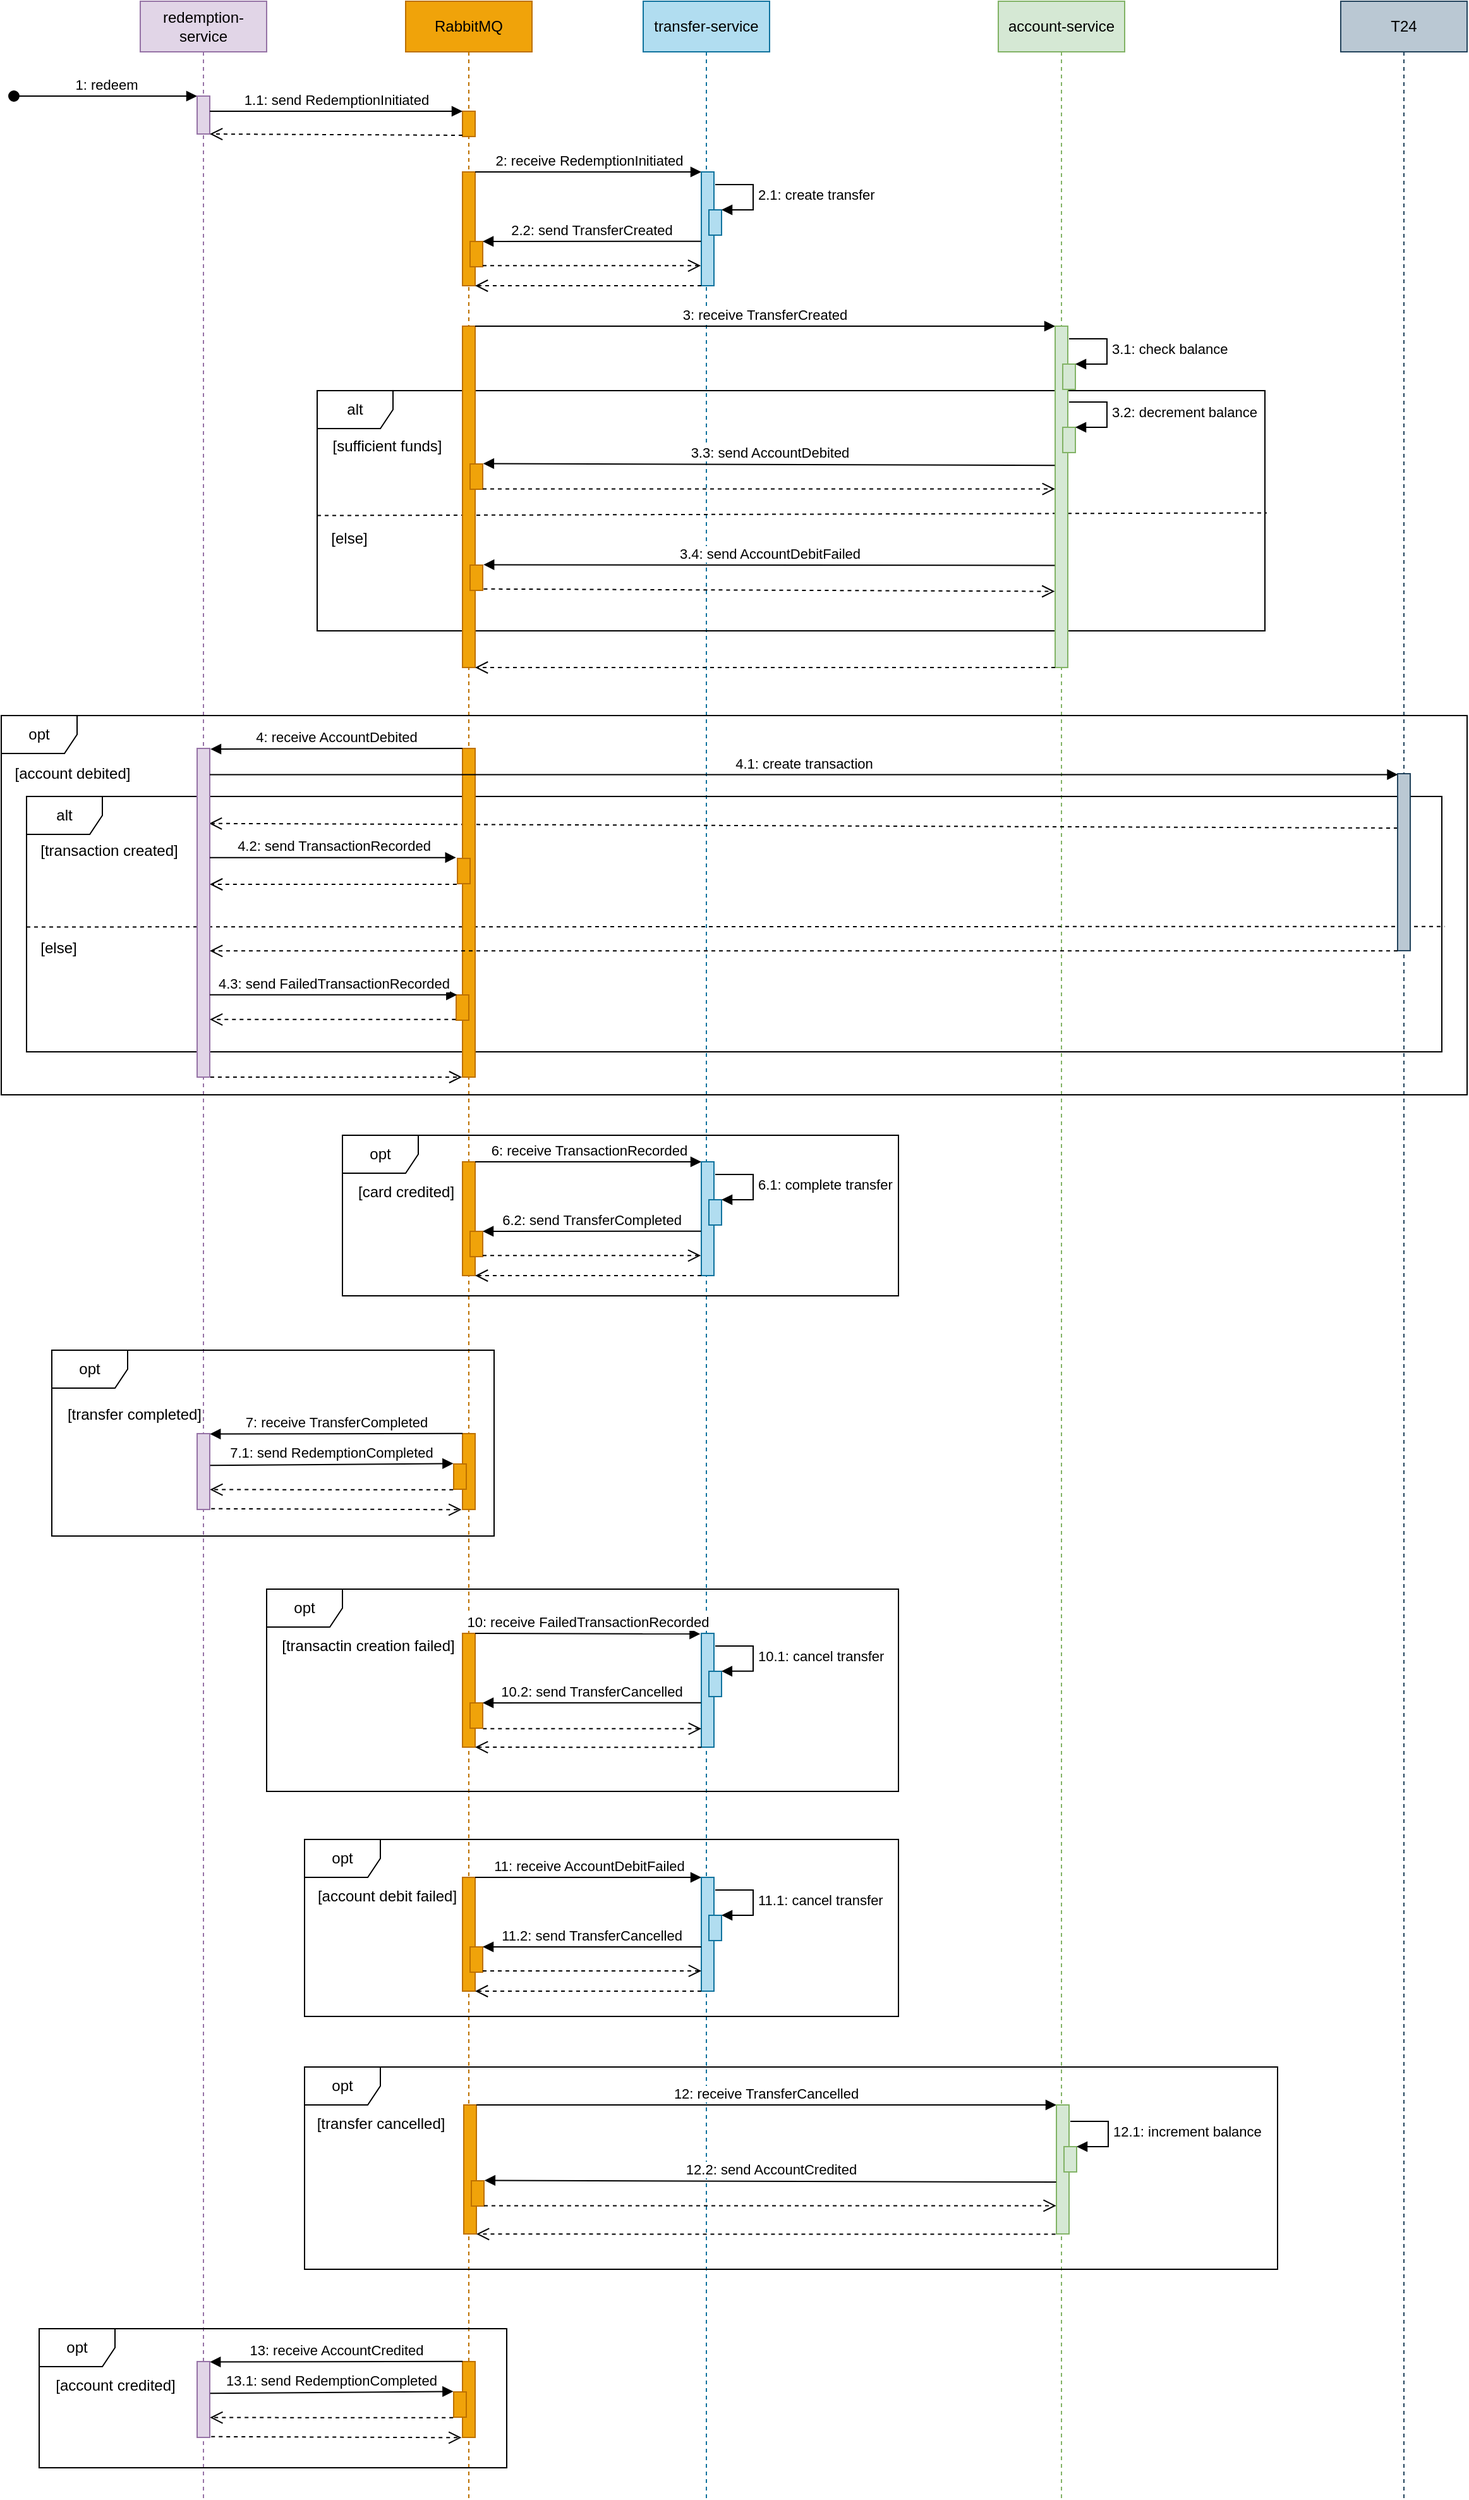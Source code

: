 <mxfile version="22.1.0" type="github">
  <diagram id="sL5Tc55srkH9KubWSJzO" name="Page-1">
    <mxGraphModel dx="1834" dy="1190" grid="1" gridSize="10" guides="1" tooltips="1" connect="1" arrows="1" fold="1" page="0" pageScale="1" pageWidth="850" pageHeight="1100" background="none" math="0" shadow="0">
      <root>
        <mxCell id="0" />
        <mxCell id="1" parent="0" />
        <mxCell id="DqaYeUk1Fyd7Ufu1RzYX-1" value="redemption-service" style="shape=umlLifeline;perimeter=lifelinePerimeter;whiteSpace=wrap;html=1;container=1;dropTarget=0;collapsible=0;recursiveResize=0;outlineConnect=0;portConstraint=eastwest;newEdgeStyle={&quot;curved&quot;:0,&quot;rounded&quot;:0};fillColor=#e1d5e7;strokeColor=#9673a6;" parent="1" vertex="1">
          <mxGeometry x="-10" y="-255" width="100" height="1975" as="geometry" />
        </mxCell>
        <mxCell id="DqaYeUk1Fyd7Ufu1RzYX-5" value="RabbitMQ" style="shape=umlLifeline;perimeter=lifelinePerimeter;whiteSpace=wrap;html=1;container=0;dropTarget=0;collapsible=0;recursiveResize=0;outlineConnect=0;portConstraint=eastwest;newEdgeStyle={&quot;curved&quot;:0,&quot;rounded&quot;:0};fillColor=#f0a30a;strokeColor=#BD7000;fontColor=#000000;" parent="1" vertex="1">
          <mxGeometry x="200" y="-255" width="100" height="1975" as="geometry" />
        </mxCell>
        <mxCell id="DqaYeUk1Fyd7Ufu1RzYX-11" value="account-service" style="shape=umlLifeline;perimeter=lifelinePerimeter;whiteSpace=wrap;html=1;container=1;dropTarget=0;collapsible=0;recursiveResize=0;outlineConnect=0;portConstraint=eastwest;newEdgeStyle={&quot;curved&quot;:0,&quot;rounded&quot;:0};fillColor=#d5e8d4;strokeColor=#82b366;" parent="1" vertex="1">
          <mxGeometry x="669" y="-255" width="100" height="1975" as="geometry" />
        </mxCell>
        <mxCell id="cOzLhtD-aJ4Guky27_UA-69" value="T24" style="shape=umlLifeline;perimeter=lifelinePerimeter;whiteSpace=wrap;html=1;container=1;dropTarget=0;collapsible=0;recursiveResize=0;outlineConnect=0;portConstraint=eastwest;newEdgeStyle={&quot;curved&quot;:0,&quot;rounded&quot;:0};fillColor=#bac8d3;strokeColor=#23445d;" parent="1" vertex="1">
          <mxGeometry x="940" y="-255" width="100" height="1975" as="geometry" />
        </mxCell>
        <mxCell id="cOzLhtD-aJ4Guky27_UA-6" value="transfer-service" style="shape=umlLifeline;perimeter=lifelinePerimeter;whiteSpace=wrap;html=1;container=1;dropTarget=0;collapsible=0;recursiveResize=0;outlineConnect=0;portConstraint=eastwest;newEdgeStyle={&quot;curved&quot;:0,&quot;rounded&quot;:0};fillColor=#b1ddf0;strokeColor=#10739e;" parent="1" vertex="1">
          <mxGeometry x="388" y="-255" width="100" height="1975" as="geometry" />
        </mxCell>
        <mxCell id="V1dpAdhTbEsZ1fcURhdF-4" value="" style="group" parent="1" vertex="1" connectable="0">
          <mxGeometry x="150" y="642" width="440" height="127" as="geometry" />
        </mxCell>
        <mxCell id="0UwZ2OLHna-2qC7f4V6y-97" value="opt" style="shape=umlFrame;whiteSpace=wrap;html=1;pointerEvents=0;container=0;" parent="V1dpAdhTbEsZ1fcURhdF-4" vertex="1">
          <mxGeometry width="440" height="127" as="geometry" />
        </mxCell>
        <mxCell id="0UwZ2OLHna-2qC7f4V6y-99" value="[card credited]" style="text;html=1;align=center;verticalAlign=middle;resizable=0;points=[];autosize=1;strokeColor=none;fillColor=none;container=0;" parent="V1dpAdhTbEsZ1fcURhdF-4" vertex="1">
          <mxGeometry y="30" width="100" height="30" as="geometry" />
        </mxCell>
        <mxCell id="0UwZ2OLHna-2qC7f4V6y-48" value="" style="html=1;points=[];perimeter=orthogonalPerimeter;fillColor=#f0a30a;fontColor=#000000;strokeColor=#BD7000;container=0;" parent="V1dpAdhTbEsZ1fcURhdF-4" vertex="1">
          <mxGeometry x="95" y="21" width="10" height="90" as="geometry" />
        </mxCell>
        <mxCell id="0UwZ2OLHna-2qC7f4V6y-49" value="6: receive TransactionRecorded" style="html=1;verticalAlign=bottom;endArrow=block;rounded=0;" parent="V1dpAdhTbEsZ1fcURhdF-4" target="0UwZ2OLHna-2qC7f4V6y-50" edge="1">
          <mxGeometry width="80" relative="1" as="geometry">
            <mxPoint x="105" y="21" as="sourcePoint" />
            <mxPoint x="260" y="21" as="targetPoint" />
          </mxGeometry>
        </mxCell>
        <mxCell id="0UwZ2OLHna-2qC7f4V6y-50" value="" style="html=1;points=[];perimeter=orthogonalPerimeter;fillColor=#b1ddf0;strokeColor=#10739e;container=0;" parent="V1dpAdhTbEsZ1fcURhdF-4" vertex="1">
          <mxGeometry x="284" y="21" width="10" height="90" as="geometry" />
        </mxCell>
        <mxCell id="0UwZ2OLHna-2qC7f4V6y-51" value="" style="html=1;verticalAlign=bottom;endArrow=open;dashed=1;endSize=8;rounded=0;" parent="V1dpAdhTbEsZ1fcURhdF-4" edge="1">
          <mxGeometry relative="1" as="geometry">
            <mxPoint x="105" y="111" as="targetPoint" />
            <mxPoint x="284" y="111" as="sourcePoint" />
          </mxGeometry>
        </mxCell>
        <mxCell id="0UwZ2OLHna-2qC7f4V6y-53" value="" style="html=1;points=[];perimeter=orthogonalPerimeter;fillColor=#b1ddf0;strokeColor=#10739e;container=0;" parent="V1dpAdhTbEsZ1fcURhdF-4" vertex="1">
          <mxGeometry x="290" y="51" width="10" height="20" as="geometry" />
        </mxCell>
        <mxCell id="0UwZ2OLHna-2qC7f4V6y-54" value="6.1: complete transfer" style="edgeStyle=orthogonalEdgeStyle;html=1;align=left;spacingLeft=2;endArrow=block;rounded=0;entryX=1;entryY=0;" parent="V1dpAdhTbEsZ1fcURhdF-4" target="0UwZ2OLHna-2qC7f4V6y-53" edge="1">
          <mxGeometry relative="1" as="geometry">
            <mxPoint x="295" y="31" as="sourcePoint" />
            <Array as="points">
              <mxPoint x="325" y="31" />
            </Array>
          </mxGeometry>
        </mxCell>
        <mxCell id="0UwZ2OLHna-2qC7f4V6y-56" value="" style="html=1;points=[];perimeter=orthogonalPerimeter;fillColor=#f0a30a;fontColor=#000000;strokeColor=#BD7000;container=0;" parent="V1dpAdhTbEsZ1fcURhdF-4" vertex="1">
          <mxGeometry x="101" y="76" width="10" height="20" as="geometry" />
        </mxCell>
        <mxCell id="0UwZ2OLHna-2qC7f4V6y-57" value="6.2: send TransferCompleted" style="html=1;verticalAlign=bottom;endArrow=block;rounded=0;exitX=-0.03;exitY=0.61;exitDx=0;exitDy=0;exitPerimeter=0;" parent="V1dpAdhTbEsZ1fcURhdF-4" source="0UwZ2OLHna-2qC7f4V6y-50" target="0UwZ2OLHna-2qC7f4V6y-56" edge="1">
          <mxGeometry relative="1" as="geometry">
            <mxPoint x="134" y="56" as="targetPoint" />
            <mxPoint x="274" y="21" as="sourcePoint" />
          </mxGeometry>
        </mxCell>
        <mxCell id="0UwZ2OLHna-2qC7f4V6y-58" value="" style="html=1;verticalAlign=bottom;endArrow=open;dashed=1;endSize=8;rounded=0;entryX=-0.042;entryY=0.824;entryDx=0;entryDy=0;entryPerimeter=0;" parent="V1dpAdhTbEsZ1fcURhdF-4" source="0UwZ2OLHna-2qC7f4V6y-56" target="0UwZ2OLHna-2qC7f4V6y-50" edge="1">
          <mxGeometry relative="1" as="geometry">
            <mxPoint x="144" y="75" as="sourcePoint" />
            <mxPoint x="274" y="40" as="targetPoint" />
          </mxGeometry>
        </mxCell>
        <mxCell id="V1dpAdhTbEsZ1fcURhdF-7" value="" style="group" parent="1" vertex="1" connectable="0">
          <mxGeometry x="-80" y="812" width="350" height="147" as="geometry" />
        </mxCell>
        <mxCell id="0UwZ2OLHna-2qC7f4V6y-83" value="" style="html=1;points=[];perimeter=orthogonalPerimeter;fillColor=#e1d5e7;strokeColor=#9673a6;container=0;" parent="V1dpAdhTbEsZ1fcURhdF-7" vertex="1">
          <mxGeometry x="115" y="66" width="10" height="60" as="geometry" />
        </mxCell>
        <mxCell id="0UwZ2OLHna-2qC7f4V6y-84" value="" style="html=1;points=[];perimeter=orthogonalPerimeter;fillColor=#f0a30a;fontColor=#000000;strokeColor=#BD7000;container=0;" parent="V1dpAdhTbEsZ1fcURhdF-7" vertex="1">
          <mxGeometry x="325" y="66" width="10" height="60" as="geometry" />
        </mxCell>
        <mxCell id="0UwZ2OLHna-2qC7f4V6y-85" value="7: receive TransferCompleted" style="html=1;verticalAlign=bottom;endArrow=block;rounded=0;exitX=0.011;exitY=-0.003;exitDx=0;exitDy=0;exitPerimeter=0;entryX=1.008;entryY=0.005;entryDx=0;entryDy=0;entryPerimeter=0;" parent="V1dpAdhTbEsZ1fcURhdF-7" source="0UwZ2OLHna-2qC7f4V6y-84" target="0UwZ2OLHna-2qC7f4V6y-83" edge="1">
          <mxGeometry relative="1" as="geometry">
            <mxPoint x="130" y="66" as="targetPoint" />
            <mxPoint x="321" y="66" as="sourcePoint" />
          </mxGeometry>
        </mxCell>
        <mxCell id="0UwZ2OLHna-2qC7f4V6y-86" value="" style="html=1;verticalAlign=bottom;endArrow=open;dashed=1;endSize=8;curved=0;rounded=0;exitX=1.111;exitY=0.99;exitDx=0;exitDy=0;exitPerimeter=0;entryX=-0.08;entryY=1.003;entryDx=0;entryDy=0;entryPerimeter=0;" parent="V1dpAdhTbEsZ1fcURhdF-7" source="0UwZ2OLHna-2qC7f4V6y-83" target="0UwZ2OLHna-2qC7f4V6y-84" edge="1">
          <mxGeometry relative="1" as="geometry">
            <mxPoint x="250" y="166" as="sourcePoint" />
            <mxPoint x="330" y="166" as="targetPoint" />
          </mxGeometry>
        </mxCell>
        <mxCell id="0UwZ2OLHna-2qC7f4V6y-88" value="" style="html=1;points=[[0,0,0,0,5],[0,1,0,0,-5],[1,0,0,0,5],[1,1,0,0,-5]];perimeter=orthogonalPerimeter;outlineConnect=0;targetShapes=umlLifeline;portConstraint=eastwest;newEdgeStyle={&quot;curved&quot;:0,&quot;rounded&quot;:0};fillColor=#f0a30a;fontColor=#000000;strokeColor=#BD7000;container=0;" parent="V1dpAdhTbEsZ1fcURhdF-7" vertex="1">
          <mxGeometry x="318" y="90" width="10" height="20" as="geometry" />
        </mxCell>
        <mxCell id="0UwZ2OLHna-2qC7f4V6y-89" value="7.1: send RedemptionCompleted" style="html=1;verticalAlign=bottom;endArrow=block;curved=0;rounded=0;exitX=1.032;exitY=0.419;exitDx=0;exitDy=0;exitPerimeter=0;entryX=-0.031;entryY=-0.017;entryDx=0;entryDy=0;entryPerimeter=0;" parent="V1dpAdhTbEsZ1fcURhdF-7" source="0UwZ2OLHna-2qC7f4V6y-83" target="0UwZ2OLHna-2qC7f4V6y-88" edge="1">
          <mxGeometry relative="1" as="geometry">
            <mxPoint x="128.41" y="90.88" as="sourcePoint" />
            <mxPoint x="307" y="96" as="targetPoint" />
          </mxGeometry>
        </mxCell>
        <mxCell id="0UwZ2OLHna-2qC7f4V6y-90" value="" style="html=1;verticalAlign=bottom;endArrow=open;dashed=1;endSize=8;curved=0;rounded=0;entryX=1.014;entryY=0.738;entryDx=0;entryDy=0;entryPerimeter=0;exitX=-0.04;exitY=1.02;exitDx=0;exitDy=0;exitPerimeter=0;" parent="V1dpAdhTbEsZ1fcURhdF-7" source="0UwZ2OLHna-2qC7f4V6y-88" target="0UwZ2OLHna-2qC7f4V6y-83" edge="1">
          <mxGeometry relative="1" as="geometry">
            <mxPoint x="128.71" y="110.22" as="targetPoint" />
            <mxPoint x="307" y="106" as="sourcePoint" />
          </mxGeometry>
        </mxCell>
        <mxCell id="V1dpAdhTbEsZ1fcURhdF-5" value="opt" style="shape=umlFrame;whiteSpace=wrap;html=1;pointerEvents=0;" parent="V1dpAdhTbEsZ1fcURhdF-7" vertex="1">
          <mxGeometry width="350" height="147" as="geometry" />
        </mxCell>
        <mxCell id="V1dpAdhTbEsZ1fcURhdF-6" value="[transfer completed]" style="text;html=1;align=center;verticalAlign=middle;resizable=0;points=[];autosize=1;strokeColor=none;fillColor=none;" parent="V1dpAdhTbEsZ1fcURhdF-7" vertex="1">
          <mxGeometry y="36" width="130" height="30" as="geometry" />
        </mxCell>
        <mxCell id="V1dpAdhTbEsZ1fcURhdF-15" value="" style="group" parent="1" vertex="1" connectable="0">
          <mxGeometry x="90" y="1001" width="500" height="160" as="geometry" />
        </mxCell>
        <mxCell id="V1dpAdhTbEsZ1fcURhdF-13" value="opt" style="shape=umlFrame;whiteSpace=wrap;html=1;pointerEvents=0;" parent="V1dpAdhTbEsZ1fcURhdF-15" vertex="1">
          <mxGeometry width="500" height="160" as="geometry" />
        </mxCell>
        <mxCell id="V1dpAdhTbEsZ1fcURhdF-14" value="[transactin creation failed]" style="text;html=1;align=center;verticalAlign=middle;resizable=0;points=[];autosize=1;strokeColor=none;fillColor=none;" parent="V1dpAdhTbEsZ1fcURhdF-15" vertex="1">
          <mxGeometry y="30" width="160" height="30" as="geometry" />
        </mxCell>
        <mxCell id="0UwZ2OLHna-2qC7f4V6y-213" value="" style="group" parent="V1dpAdhTbEsZ1fcURhdF-15" vertex="1" connectable="0">
          <mxGeometry x="155" y="35" width="230" height="90" as="geometry" />
        </mxCell>
        <mxCell id="0UwZ2OLHna-2qC7f4V6y-214" value="" style="html=1;points=[];perimeter=orthogonalPerimeter;fillColor=#b1ddf0;strokeColor=#10739e;container=0;" parent="0UwZ2OLHna-2qC7f4V6y-213" vertex="1">
          <mxGeometry x="189" width="10" height="90" as="geometry" />
        </mxCell>
        <mxCell id="0UwZ2OLHna-2qC7f4V6y-215" value="" style="html=1;points=[];perimeter=orthogonalPerimeter;fillColor=#b1ddf0;strokeColor=#10739e;container=0;" parent="0UwZ2OLHna-2qC7f4V6y-213" vertex="1">
          <mxGeometry x="195" y="30" width="10" height="20" as="geometry" />
        </mxCell>
        <mxCell id="0UwZ2OLHna-2qC7f4V6y-216" value="" style="html=1;verticalAlign=bottom;endArrow=open;dashed=1;endSize=8;rounded=0;exitX=1.016;exitY=1.021;exitDx=0;exitDy=0;exitPerimeter=0;" parent="0UwZ2OLHna-2qC7f4V6y-213" source="0UwZ2OLHna-2qC7f4V6y-221" target="0UwZ2OLHna-2qC7f4V6y-214" edge="1">
          <mxGeometry relative="1" as="geometry">
            <mxPoint x="49" y="54" as="sourcePoint" />
            <mxPoint x="188.58" y="74.16" as="targetPoint" />
          </mxGeometry>
        </mxCell>
        <mxCell id="0UwZ2OLHna-2qC7f4V6y-217" value="" style="html=1;points=[];perimeter=orthogonalPerimeter;fillColor=#f0a30a;fontColor=#000000;strokeColor=#BD7000;container=0;" parent="0UwZ2OLHna-2qC7f4V6y-213" vertex="1">
          <mxGeometry width="10" height="90" as="geometry" />
        </mxCell>
        <mxCell id="0UwZ2OLHna-2qC7f4V6y-218" value="10: receive FailedTransactionRecorded" style="html=1;verticalAlign=bottom;endArrow=block;rounded=0;entryX=-0.08;entryY=0.005;entryDx=0;entryDy=0;entryPerimeter=0;" parent="0UwZ2OLHna-2qC7f4V6y-213" target="0UwZ2OLHna-2qC7f4V6y-214" edge="1">
          <mxGeometry width="80" relative="1" as="geometry">
            <mxPoint x="10" as="sourcePoint" />
            <mxPoint x="189" as="targetPoint" />
          </mxGeometry>
        </mxCell>
        <mxCell id="0UwZ2OLHna-2qC7f4V6y-219" value="" style="html=1;verticalAlign=bottom;endArrow=open;dashed=1;endSize=8;rounded=0;exitX=0.012;exitY=1.002;exitDx=0;exitDy=0;exitPerimeter=0;" parent="0UwZ2OLHna-2qC7f4V6y-213" source="0UwZ2OLHna-2qC7f4V6y-214" edge="1">
          <mxGeometry relative="1" as="geometry">
            <mxPoint x="10" y="90" as="targetPoint" />
            <mxPoint x="189" y="90" as="sourcePoint" />
          </mxGeometry>
        </mxCell>
        <mxCell id="0UwZ2OLHna-2qC7f4V6y-220" value="10.1: cancel transfer" style="edgeStyle=orthogonalEdgeStyle;html=1;align=left;spacingLeft=2;endArrow=block;rounded=0;entryX=0.99;entryY=-0.005;entryDx=0;entryDy=0;entryPerimeter=0;" parent="0UwZ2OLHna-2qC7f4V6y-213" target="0UwZ2OLHna-2qC7f4V6y-215" edge="1">
          <mxGeometry relative="1" as="geometry">
            <mxPoint x="200" y="10" as="sourcePoint" />
            <Array as="points">
              <mxPoint x="230" y="10" />
              <mxPoint x="230" y="30" />
            </Array>
            <mxPoint x="205" y="30" as="targetPoint" />
          </mxGeometry>
        </mxCell>
        <mxCell id="0UwZ2OLHna-2qC7f4V6y-221" value="" style="html=1;points=[];perimeter=orthogonalPerimeter;fillColor=#f0a30a;fontColor=#000000;strokeColor=#BD7000;container=0;" parent="0UwZ2OLHna-2qC7f4V6y-213" vertex="1">
          <mxGeometry x="6" y="55" width="10" height="20" as="geometry" />
        </mxCell>
        <mxCell id="0UwZ2OLHna-2qC7f4V6y-222" value="10.2: send TransferCancelled" style="html=1;verticalAlign=bottom;endArrow=block;rounded=0;exitX=-0.03;exitY=0.61;exitDx=0;exitDy=0;exitPerimeter=0;" parent="0UwZ2OLHna-2qC7f4V6y-213" target="0UwZ2OLHna-2qC7f4V6y-221" edge="1">
          <mxGeometry relative="1" as="geometry">
            <mxPoint x="39" y="35" as="targetPoint" />
            <mxPoint x="188.7" y="54.9" as="sourcePoint" />
          </mxGeometry>
        </mxCell>
        <mxCell id="V1dpAdhTbEsZ1fcURhdF-22" value="" style="group" parent="1" vertex="1" connectable="0">
          <mxGeometry x="-110" y="-180" width="365" height="32" as="geometry" />
        </mxCell>
        <mxCell id="DqaYeUk1Fyd7Ufu1RzYX-4" value="1: redeem" style="html=1;verticalAlign=bottom;startArrow=oval;startFill=1;endArrow=block;startSize=8;rounded=0;" parent="V1dpAdhTbEsZ1fcURhdF-22" target="DqaYeUk1Fyd7Ufu1RzYX-10" edge="1">
          <mxGeometry width="60" relative="1" as="geometry">
            <mxPoint as="sourcePoint" />
            <mxPoint x="140" y="300" as="targetPoint" />
          </mxGeometry>
        </mxCell>
        <mxCell id="DqaYeUk1Fyd7Ufu1RzYX-10" value="" style="html=1;points=[];perimeter=orthogonalPerimeter;fillColor=#e1d5e7;strokeColor=#9673a6;container=0;" parent="V1dpAdhTbEsZ1fcURhdF-22" vertex="1">
          <mxGeometry x="145" width="10" height="30" as="geometry" />
        </mxCell>
        <mxCell id="DqaYeUk1Fyd7Ufu1RzYX-7" value="" style="html=1;points=[];perimeter=orthogonalPerimeter;fillColor=#f0a30a;fontColor=#000000;strokeColor=#BD7000;container=0;" parent="V1dpAdhTbEsZ1fcURhdF-22" vertex="1">
          <mxGeometry x="355" y="12" width="10" height="20" as="geometry" />
        </mxCell>
        <mxCell id="DqaYeUk1Fyd7Ufu1RzYX-8" value="1.1: send RedemptionInitiated" style="html=1;verticalAlign=bottom;endArrow=block;entryX=0;entryY=0;rounded=0;" parent="V1dpAdhTbEsZ1fcURhdF-22" source="DqaYeUk1Fyd7Ufu1RzYX-10" target="DqaYeUk1Fyd7Ufu1RzYX-7" edge="1">
          <mxGeometry relative="1" as="geometry">
            <mxPoint x="50" y="-100" as="sourcePoint" />
          </mxGeometry>
        </mxCell>
        <mxCell id="DqaYeUk1Fyd7Ufu1RzYX-9" value="" style="html=1;verticalAlign=bottom;endArrow=open;dashed=1;endSize=8;exitX=0;exitY=0.95;rounded=0;" parent="V1dpAdhTbEsZ1fcURhdF-22" source="DqaYeUk1Fyd7Ufu1RzYX-7" target="DqaYeUk1Fyd7Ufu1RzYX-10" edge="1">
          <mxGeometry relative="1" as="geometry">
            <mxPoint x="50" y="-80" as="targetPoint" />
          </mxGeometry>
        </mxCell>
        <mxCell id="V1dpAdhTbEsZ1fcURhdF-23" value="" style="group" parent="1" vertex="1" connectable="0">
          <mxGeometry x="245" y="-120" width="230" height="90" as="geometry" />
        </mxCell>
        <mxCell id="cOzLhtD-aJ4Guky27_UA-27" value="" style="html=1;points=[];perimeter=orthogonalPerimeter;fillColor=#f0a30a;fontColor=#000000;strokeColor=#BD7000;container=0;" parent="V1dpAdhTbEsZ1fcURhdF-23" vertex="1">
          <mxGeometry width="10" height="90" as="geometry" />
        </mxCell>
        <mxCell id="cOzLhtD-aJ4Guky27_UA-28" value="2: receive RedemptionInitiated" style="html=1;verticalAlign=bottom;endArrow=block;rounded=0;" parent="V1dpAdhTbEsZ1fcURhdF-23" target="cOzLhtD-aJ4Guky27_UA-29" edge="1">
          <mxGeometry width="80" relative="1" as="geometry">
            <mxPoint x="10" as="sourcePoint" />
            <mxPoint x="165" as="targetPoint" />
          </mxGeometry>
        </mxCell>
        <mxCell id="cOzLhtD-aJ4Guky27_UA-29" value="" style="html=1;points=[];perimeter=orthogonalPerimeter;fillColor=#b1ddf0;strokeColor=#10739e;container=0;" parent="V1dpAdhTbEsZ1fcURhdF-23" vertex="1">
          <mxGeometry x="189" width="10" height="90" as="geometry" />
        </mxCell>
        <mxCell id="cOzLhtD-aJ4Guky27_UA-40" value="" style="html=1;verticalAlign=bottom;endArrow=open;dashed=1;endSize=8;rounded=0;" parent="V1dpAdhTbEsZ1fcURhdF-23" edge="1">
          <mxGeometry relative="1" as="geometry">
            <mxPoint x="10" y="90" as="targetPoint" />
            <mxPoint x="189" y="90" as="sourcePoint" />
          </mxGeometry>
        </mxCell>
        <mxCell id="cOzLhtD-aJ4Guky27_UA-31" value="" style="html=1;points=[];perimeter=orthogonalPerimeter;fillColor=#b1ddf0;strokeColor=#10739e;container=0;" parent="V1dpAdhTbEsZ1fcURhdF-23" vertex="1">
          <mxGeometry x="195" y="30" width="10" height="20" as="geometry" />
        </mxCell>
        <mxCell id="cOzLhtD-aJ4Guky27_UA-32" value="2.1: create transfer" style="edgeStyle=orthogonalEdgeStyle;html=1;align=left;spacingLeft=2;endArrow=block;rounded=0;entryX=1;entryY=0;" parent="V1dpAdhTbEsZ1fcURhdF-23" target="cOzLhtD-aJ4Guky27_UA-31" edge="1">
          <mxGeometry relative="1" as="geometry">
            <mxPoint x="200" y="10" as="sourcePoint" />
            <Array as="points">
              <mxPoint x="230" y="10" />
            </Array>
          </mxGeometry>
        </mxCell>
        <mxCell id="cOzLhtD-aJ4Guky27_UA-39" value="" style="html=1;points=[];perimeter=orthogonalPerimeter;fillColor=#f0a30a;fontColor=#000000;strokeColor=#BD7000;container=0;" parent="V1dpAdhTbEsZ1fcURhdF-23" vertex="1">
          <mxGeometry x="6" y="55" width="10" height="20" as="geometry" />
        </mxCell>
        <mxCell id="cOzLhtD-aJ4Guky27_UA-37" value="2.2: send TransferCreated" style="html=1;verticalAlign=bottom;endArrow=block;rounded=0;exitX=-0.03;exitY=0.61;exitDx=0;exitDy=0;exitPerimeter=0;" parent="V1dpAdhTbEsZ1fcURhdF-23" source="cOzLhtD-aJ4Guky27_UA-29" target="cOzLhtD-aJ4Guky27_UA-39" edge="1">
          <mxGeometry relative="1" as="geometry">
            <mxPoint x="39" y="35" as="targetPoint" />
            <mxPoint x="179" as="sourcePoint" />
          </mxGeometry>
        </mxCell>
        <mxCell id="cOzLhtD-aJ4Guky27_UA-38" value="" style="html=1;verticalAlign=bottom;endArrow=open;dashed=1;endSize=8;rounded=0;entryX=-0.042;entryY=0.824;entryDx=0;entryDy=0;entryPerimeter=0;" parent="V1dpAdhTbEsZ1fcURhdF-23" source="cOzLhtD-aJ4Guky27_UA-39" target="cOzLhtD-aJ4Guky27_UA-29" edge="1">
          <mxGeometry relative="1" as="geometry">
            <mxPoint x="49" y="54" as="sourcePoint" />
            <mxPoint x="179" y="19" as="targetPoint" />
          </mxGeometry>
        </mxCell>
        <mxCell id="V1dpAdhTbEsZ1fcURhdF-26" value="" style="group" parent="1" vertex="1" connectable="0">
          <mxGeometry x="130" y="2" width="750" height="270" as="geometry" />
        </mxCell>
        <mxCell id="cOzLhtD-aJ4Guky27_UA-3" value="" style="endArrow=none;dashed=1;html=1;rounded=0;exitX=0;exitY=0.52;exitDx=0;exitDy=0;exitPerimeter=0;entryX=1.002;entryY=0.509;entryDx=0;entryDy=0;entryPerimeter=0;" parent="V1dpAdhTbEsZ1fcURhdF-26" source="DqaYeUk1Fyd7Ufu1RzYX-36" target="DqaYeUk1Fyd7Ufu1RzYX-36" edge="1">
          <mxGeometry width="50" height="50" relative="1" as="geometry">
            <mxPoint x="-29" y="148" as="sourcePoint" />
            <mxPoint x="721.506" y="148" as="targetPoint" />
          </mxGeometry>
        </mxCell>
        <mxCell id="DqaYeUk1Fyd7Ufu1RzYX-36" value="alt" style="shape=umlFrame;whiteSpace=wrap;html=1;container=0;" parent="V1dpAdhTbEsZ1fcURhdF-26" vertex="1">
          <mxGeometry y="51" width="750" height="190" as="geometry" />
        </mxCell>
        <mxCell id="cOzLhtD-aJ4Guky27_UA-41" value="" style="html=1;points=[];perimeter=orthogonalPerimeter;fillColor=#f0a30a;strokeColor=#BD7000;fontColor=#000000;container=0;" parent="V1dpAdhTbEsZ1fcURhdF-26" vertex="1">
          <mxGeometry x="115" width="10" height="270" as="geometry" />
        </mxCell>
        <mxCell id="cOzLhtD-aJ4Guky27_UA-42" value="3: receive TransferCreated" style="html=1;verticalAlign=bottom;endArrow=block;rounded=0;" parent="V1dpAdhTbEsZ1fcURhdF-26" target="cOzLhtD-aJ4Guky27_UA-43" edge="1">
          <mxGeometry x="-0.002" width="80" relative="1" as="geometry">
            <mxPoint x="125" as="sourcePoint" />
            <mxPoint x="280" as="targetPoint" />
            <mxPoint as="offset" />
          </mxGeometry>
        </mxCell>
        <mxCell id="cOzLhtD-aJ4Guky27_UA-43" value="" style="html=1;points=[];perimeter=orthogonalPerimeter;fillColor=#d5e8d4;strokeColor=#82b366;container=0;" parent="V1dpAdhTbEsZ1fcURhdF-26" vertex="1">
          <mxGeometry x="584" width="10" height="270" as="geometry" />
        </mxCell>
        <mxCell id="cOzLhtD-aJ4Guky27_UA-50" value="" style="html=1;verticalAlign=bottom;endArrow=open;dashed=1;endSize=8;rounded=0;" parent="V1dpAdhTbEsZ1fcURhdF-26" edge="1">
          <mxGeometry relative="1" as="geometry">
            <mxPoint x="125" y="270" as="targetPoint" />
            <mxPoint x="584" y="270" as="sourcePoint" />
          </mxGeometry>
        </mxCell>
        <mxCell id="cOzLhtD-aJ4Guky27_UA-49" value="" style="html=1;points=[];perimeter=orthogonalPerimeter;fillColor=#f0a30a;fontColor=#000000;strokeColor=#BD7000;container=0;" parent="V1dpAdhTbEsZ1fcURhdF-26" vertex="1">
          <mxGeometry x="121" y="109" width="10" height="20" as="geometry" />
        </mxCell>
        <mxCell id="cOzLhtD-aJ4Guky27_UA-47" value="3.3: send AccountDebited" style="html=1;verticalAlign=bottom;endArrow=block;rounded=0;exitX=-0.027;exitY=0.408;exitDx=0;exitDy=0;entryX=1.042;entryY=-0.014;entryDx=0;entryDy=0;entryPerimeter=0;exitPerimeter=0;" parent="V1dpAdhTbEsZ1fcURhdF-26" source="cOzLhtD-aJ4Guky27_UA-43" target="cOzLhtD-aJ4Guky27_UA-49" edge="1">
          <mxGeometry relative="1" as="geometry">
            <mxPoint x="134" y="1" as="targetPoint" />
            <mxPoint x="574" y="1" as="sourcePoint" />
          </mxGeometry>
        </mxCell>
        <mxCell id="cOzLhtD-aJ4Guky27_UA-48" value="" style="html=1;verticalAlign=bottom;endArrow=open;dashed=1;endSize=8;rounded=0;entryX=-0.006;entryY=0.477;entryDx=0;entryDy=0;entryPerimeter=0;" parent="V1dpAdhTbEsZ1fcURhdF-26" source="cOzLhtD-aJ4Guky27_UA-49" target="cOzLhtD-aJ4Guky27_UA-43" edge="1">
          <mxGeometry relative="1" as="geometry">
            <mxPoint x="164" as="sourcePoint" />
            <mxPoint x="574" y="20" as="targetPoint" />
          </mxGeometry>
        </mxCell>
        <mxCell id="cOzLhtD-aJ4Guky27_UA-62" value="" style="html=1;points=[];perimeter=orthogonalPerimeter;fillColor=#f0a30a;fontColor=#000000;strokeColor=#BD7000;container=0;" parent="V1dpAdhTbEsZ1fcURhdF-26" vertex="1">
          <mxGeometry x="121" y="189" width="10" height="20" as="geometry" />
        </mxCell>
        <mxCell id="cOzLhtD-aJ4Guky27_UA-63" value="3.4: send AccountDebitFailed" style="html=1;verticalAlign=bottom;endArrow=block;rounded=0;exitX=-0.031;exitY=0.701;exitDx=0;exitDy=0;exitPerimeter=0;entryX=1.06;entryY=-0.016;entryDx=0;entryDy=0;entryPerimeter=0;" parent="V1dpAdhTbEsZ1fcURhdF-26" source="cOzLhtD-aJ4Guky27_UA-43" target="cOzLhtD-aJ4Guky27_UA-62" edge="1">
          <mxGeometry relative="1" as="geometry">
            <mxPoint x="385" y="289" as="targetPoint" />
            <mxPoint x="823.92" y="288.16" as="sourcePoint" />
          </mxGeometry>
        </mxCell>
        <mxCell id="cOzLhtD-aJ4Guky27_UA-64" value="" style="html=1;verticalAlign=bottom;endArrow=open;dashed=1;endSize=8;rounded=0;entryX=-0.031;entryY=0.777;entryDx=0;entryDy=0;entryPerimeter=0;exitX=1.072;exitY=0.944;exitDx=0;exitDy=0;exitPerimeter=0;" parent="V1dpAdhTbEsZ1fcURhdF-26" source="cOzLhtD-aJ4Guky27_UA-62" target="cOzLhtD-aJ4Guky27_UA-43" edge="1">
          <mxGeometry relative="1" as="geometry">
            <mxPoint x="380" y="308.17" as="sourcePoint" />
            <mxPoint x="823.76" y="308.46" as="targetPoint" />
          </mxGeometry>
        </mxCell>
        <mxCell id="cOzLhtD-aJ4Guky27_UA-51" value="" style="html=1;points=[];perimeter=orthogonalPerimeter;fillColor=#d5e8d4;gradientColor=none;strokeColor=#82b366;container=0;" parent="V1dpAdhTbEsZ1fcURhdF-26" vertex="1">
          <mxGeometry x="590" y="80" width="10" height="20" as="geometry" />
        </mxCell>
        <mxCell id="cOzLhtD-aJ4Guky27_UA-52" value="3.2: decrement balance" style="edgeStyle=orthogonalEdgeStyle;html=1;align=left;spacingLeft=2;endArrow=block;rounded=0;entryX=1;entryY=0;" parent="V1dpAdhTbEsZ1fcURhdF-26" target="cOzLhtD-aJ4Guky27_UA-51" edge="1">
          <mxGeometry relative="1" as="geometry">
            <mxPoint x="595" y="60" as="sourcePoint" />
            <Array as="points">
              <mxPoint x="625" y="60" />
            </Array>
          </mxGeometry>
        </mxCell>
        <mxCell id="cOzLhtD-aJ4Guky27_UA-44" value="" style="html=1;points=[];perimeter=orthogonalPerimeter;fillColor=#d5e8d4;strokeColor=#82b366;container=0;" parent="V1dpAdhTbEsZ1fcURhdF-26" vertex="1">
          <mxGeometry x="590" y="30" width="10" height="20" as="geometry" />
        </mxCell>
        <mxCell id="cOzLhtD-aJ4Guky27_UA-45" value="3.1: check balance" style="edgeStyle=orthogonalEdgeStyle;html=1;align=left;spacingLeft=2;endArrow=block;rounded=0;entryX=1;entryY=0;" parent="V1dpAdhTbEsZ1fcURhdF-26" target="cOzLhtD-aJ4Guky27_UA-44" edge="1">
          <mxGeometry relative="1" as="geometry">
            <mxPoint x="595" y="10" as="sourcePoint" />
            <Array as="points">
              <mxPoint x="625" y="10" />
            </Array>
          </mxGeometry>
        </mxCell>
        <mxCell id="DqaYeUk1Fyd7Ufu1RzYX-39" value="[sufficient funds]" style="text;html=1;align=center;verticalAlign=middle;resizable=0;points=[];autosize=1;strokeColor=none;fillColor=none;container=0;" parent="V1dpAdhTbEsZ1fcURhdF-26" vertex="1">
          <mxGeometry y="80" width="110" height="30" as="geometry" />
        </mxCell>
        <mxCell id="DqaYeUk1Fyd7Ufu1RzYX-40" value="[else]" style="text;html=1;align=center;verticalAlign=middle;resizable=0;points=[];autosize=1;strokeColor=none;fillColor=none;container=0;" parent="V1dpAdhTbEsZ1fcURhdF-26" vertex="1">
          <mxGeometry y="153" width="50" height="30" as="geometry" />
        </mxCell>
        <mxCell id="V1dpAdhTbEsZ1fcURhdF-27" value="" style="group" parent="1" vertex="1" connectable="0">
          <mxGeometry x="-120" y="310" width="1160" height="300" as="geometry" />
        </mxCell>
        <mxCell id="cOzLhtD-aJ4Guky27_UA-92" value="" style="html=1;verticalAlign=bottom;endArrow=open;dashed=1;endSize=8;exitX=0;exitY=0.95;rounded=0;entryX=0.949;entryY=0.181;entryDx=0;entryDy=0;entryPerimeter=0;" parent="V1dpAdhTbEsZ1fcURhdF-27" edge="1">
          <mxGeometry relative="1" as="geometry">
            <mxPoint x="164.49" y="85.37" as="targetPoint" />
            <mxPoint x="1105" y="89.0" as="sourcePoint" />
          </mxGeometry>
        </mxCell>
        <mxCell id="V1dpAdhTbEsZ1fcURhdF-1" value="opt" style="shape=umlFrame;whiteSpace=wrap;html=1;pointerEvents=0;container=0;" parent="V1dpAdhTbEsZ1fcURhdF-27" vertex="1">
          <mxGeometry width="1160" height="300" as="geometry" />
        </mxCell>
        <mxCell id="V1dpAdhTbEsZ1fcURhdF-2" value="[account debited]" style="text;html=1;align=center;verticalAlign=middle;resizable=0;points=[];autosize=1;strokeColor=none;fillColor=none;container=0;" parent="V1dpAdhTbEsZ1fcURhdF-27" vertex="1">
          <mxGeometry x="1" y="31" width="110" height="30" as="geometry" />
        </mxCell>
        <mxCell id="cOzLhtD-aJ4Guky27_UA-79" value="alt" style="shape=umlFrame;whiteSpace=wrap;html=1;container=0;" parent="V1dpAdhTbEsZ1fcURhdF-27" vertex="1">
          <mxGeometry x="20.003" y="64" width="1119.997" height="202" as="geometry" />
        </mxCell>
        <mxCell id="cOzLhtD-aJ4Guky27_UA-80" value="[transaction created]" style="text;html=1;align=center;verticalAlign=middle;resizable=0;points=[];autosize=1;strokeColor=none;fillColor=none;container=0;" parent="V1dpAdhTbEsZ1fcURhdF-27" vertex="1">
          <mxGeometry x="20.003" y="92.28" width="130" height="30" as="geometry" />
        </mxCell>
        <mxCell id="cOzLhtD-aJ4Guky27_UA-81" value="[else]" style="text;html=1;align=center;verticalAlign=middle;resizable=0;points=[];autosize=1;strokeColor=none;fillColor=none;container=0;" parent="V1dpAdhTbEsZ1fcURhdF-27" vertex="1">
          <mxGeometry x="20" y="169.04" width="50" height="30" as="geometry" />
        </mxCell>
        <mxCell id="cOzLhtD-aJ4Guky27_UA-82" value="" style="endArrow=none;dashed=1;html=1;rounded=0;exitX=0;exitY=0.511;exitDx=0;exitDy=0;exitPerimeter=0;entryX=1.002;entryY=0.509;entryDx=0;entryDy=0;entryPerimeter=0;" parent="V1dpAdhTbEsZ1fcURhdF-27" source="cOzLhtD-aJ4Guky27_UA-79" target="cOzLhtD-aJ4Guky27_UA-79" edge="1">
          <mxGeometry width="50" height="50" relative="1" as="geometry">
            <mxPoint x="315.979" y="554.456" as="sourcePoint" />
            <mxPoint x="904.464" y="554.456" as="targetPoint" />
          </mxGeometry>
        </mxCell>
        <mxCell id="cOzLhtD-aJ4Guky27_UA-65" value="" style="html=1;points=[];perimeter=orthogonalPerimeter;fillColor=#f0a30a;fontColor=#000000;strokeColor=#BD7000;container=0;" parent="V1dpAdhTbEsZ1fcURhdF-27" vertex="1">
          <mxGeometry x="365" y="26" width="10" height="260" as="geometry" />
        </mxCell>
        <mxCell id="cOzLhtD-aJ4Guky27_UA-66" value="4: receive AccountDebited" style="html=1;verticalAlign=bottom;endArrow=block;rounded=0;exitX=0;exitY=0;exitDx=0;exitDy=0;entryX=1.049;entryY=0.002;entryDx=0;entryDy=0;entryPerimeter=0;" parent="V1dpAdhTbEsZ1fcURhdF-27" source="cOzLhtD-aJ4Guky27_UA-65" target="cOzLhtD-aJ4Guky27_UA-93" edge="1">
          <mxGeometry relative="1" as="geometry">
            <mxPoint x="165" y="16.0" as="targetPoint" />
          </mxGeometry>
        </mxCell>
        <mxCell id="cOzLhtD-aJ4Guky27_UA-97" value="" style="html=1;verticalAlign=bottom;endArrow=open;dashed=1;endSize=8;exitX=1.047;exitY=1;rounded=0;entryX=-0.044;entryY=1;entryDx=0;entryDy=0;entryPerimeter=0;exitDx=0;exitDy=0;exitPerimeter=0;" parent="V1dpAdhTbEsZ1fcURhdF-27" source="cOzLhtD-aJ4Guky27_UA-93" target="cOzLhtD-aJ4Guky27_UA-65" edge="1">
          <mxGeometry relative="1" as="geometry">
            <mxPoint x="361" y="566" as="targetPoint" />
            <mxPoint x="162" y="566.0" as="sourcePoint" />
          </mxGeometry>
        </mxCell>
        <mxCell id="cOzLhtD-aJ4Guky27_UA-93" value="" style="html=1;points=[];perimeter=orthogonalPerimeter;fillColor=#e1d5e7;strokeColor=#9673a6;container=0;" parent="V1dpAdhTbEsZ1fcURhdF-27" vertex="1">
          <mxGeometry x="155" y="26" width="10" height="260" as="geometry" />
        </mxCell>
        <mxCell id="wTckVGv_npd_99L-YaxT-3" value="" style="html=1;points=[[0,0,0,0,5],[0,1,0,0,-5],[1,0,0,0,5],[1,1,0,0,-5]];perimeter=orthogonalPerimeter;outlineConnect=0;targetShapes=umlLifeline;portConstraint=eastwest;newEdgeStyle={&quot;curved&quot;:0,&quot;rounded&quot;:0};fillColor=#f0a30a;fontColor=#000000;strokeColor=#BD7000;container=0;" parent="V1dpAdhTbEsZ1fcURhdF-27" vertex="1">
          <mxGeometry x="360" y="221" width="10" height="20" as="geometry" />
        </mxCell>
        <mxCell id="wTckVGv_npd_99L-YaxT-4" value="4.3: send FailedTransactionRecorded" style="html=1;verticalAlign=bottom;endArrow=block;curved=0;rounded=0;fillColor=#f0a30a;strokeColor=default;entryX=0.067;entryY=-0.005;entryDx=0;entryDy=0;entryPerimeter=0;" parent="V1dpAdhTbEsZ1fcURhdF-27" source="cOzLhtD-aJ4Guky27_UA-93" target="wTckVGv_npd_99L-YaxT-3" edge="1">
          <mxGeometry relative="1" as="geometry">
            <mxPoint x="-60" y="-121" as="sourcePoint" />
            <mxPoint x="110" y="-354" as="targetPoint" />
          </mxGeometry>
        </mxCell>
        <mxCell id="wTckVGv_npd_99L-YaxT-5" value="" style="html=1;verticalAlign=bottom;endArrow=open;dashed=1;endSize=8;curved=0;rounded=0;fillColor=#f0a30a;strokeColor=default;exitX=-0.035;exitY=0.97;exitDx=0;exitDy=0;exitPerimeter=0;" parent="V1dpAdhTbEsZ1fcURhdF-27" source="wTckVGv_npd_99L-YaxT-3" target="cOzLhtD-aJ4Guky27_UA-93" edge="1">
          <mxGeometry relative="1" as="geometry">
            <mxPoint x="-70" y="-93" as="targetPoint" />
            <mxPoint x="110" y="-335" as="sourcePoint" />
          </mxGeometry>
        </mxCell>
        <mxCell id="wTckVGv_npd_99L-YaxT-103" value="" style="html=1;points=[[0,0,0,0,5],[0,1,0,0,-5],[1,0,0,0,5],[1,1,0,0,-5]];perimeter=orthogonalPerimeter;outlineConnect=0;targetShapes=umlLifeline;portConstraint=eastwest;newEdgeStyle={&quot;curved&quot;:0,&quot;rounded&quot;:0};fillColor=#f0a30a;fontColor=#000000;strokeColor=#BD7000;container=0;" parent="V1dpAdhTbEsZ1fcURhdF-27" vertex="1">
          <mxGeometry x="361" y="113" width="10" height="20" as="geometry" />
        </mxCell>
        <mxCell id="wTckVGv_npd_99L-YaxT-104" value="4.2: send TransactionRecorded" style="html=1;verticalAlign=bottom;endArrow=block;curved=0;rounded=0;fillColor=#f0a30a;strokeColor=default;entryX=-0.113;entryY=-0.032;entryDx=0;entryDy=0;entryPerimeter=0;" parent="V1dpAdhTbEsZ1fcURhdF-27" source="cOzLhtD-aJ4Guky27_UA-93" target="wTckVGv_npd_99L-YaxT-103" edge="1">
          <mxGeometry relative="1" as="geometry">
            <mxPoint x="-191" y="-873" as="sourcePoint" />
            <mxPoint x="-122" y="-878" as="targetPoint" />
          </mxGeometry>
        </mxCell>
        <mxCell id="wTckVGv_npd_99L-YaxT-105" value="" style="html=1;verticalAlign=bottom;endArrow=open;dashed=1;endSize=8;curved=0;rounded=0;fillColor=#f0a30a;strokeColor=default;exitX=-0.057;exitY=1.025;exitDx=0;exitDy=0;exitPerimeter=0;" parent="V1dpAdhTbEsZ1fcURhdF-27" source="wTckVGv_npd_99L-YaxT-103" target="cOzLhtD-aJ4Guky27_UA-93" edge="1">
          <mxGeometry relative="1" as="geometry">
            <mxPoint x="-191" y="-803" as="targetPoint" />
            <mxPoint x="-122" y="-858" as="sourcePoint" />
          </mxGeometry>
        </mxCell>
        <mxCell id="cOzLhtD-aJ4Guky27_UA-85" value="" style="html=1;points=[];perimeter=orthogonalPerimeter;fillColor=#bac8d3;strokeColor=#23445d;container=0;" parent="V1dpAdhTbEsZ1fcURhdF-27" vertex="1">
          <mxGeometry x="1105" y="46" width="10" height="140" as="geometry" />
        </mxCell>
        <mxCell id="cOzLhtD-aJ4Guky27_UA-72" value="4.1: create transaction" style="html=1;verticalAlign=bottom;endArrow=block;rounded=0;entryX=0.026;entryY=0.005;entryDx=0;entryDy=0;entryPerimeter=0;" parent="V1dpAdhTbEsZ1fcURhdF-27" source="cOzLhtD-aJ4Guky27_UA-93" target="cOzLhtD-aJ4Guky27_UA-85" edge="1">
          <mxGeometry relative="1" as="geometry">
            <mxPoint x="-839.49" y="-884" as="sourcePoint" />
            <mxPoint x="70.51" y="-874" as="targetPoint" />
          </mxGeometry>
        </mxCell>
        <mxCell id="cOzLhtD-aJ4Guky27_UA-115" value="" style="html=1;verticalAlign=bottom;endArrow=open;dashed=1;endSize=8;rounded=0;exitX=0;exitY=1.001;exitDx=0;exitDy=0;exitPerimeter=0;" parent="V1dpAdhTbEsZ1fcURhdF-27" source="cOzLhtD-aJ4Guky27_UA-85" target="cOzLhtD-aJ4Guky27_UA-93" edge="1">
          <mxGeometry relative="1" as="geometry">
            <mxPoint x="-30" y="611" as="targetPoint" />
            <mxPoint x="900" y="611" as="sourcePoint" />
          </mxGeometry>
        </mxCell>
        <mxCell id="LfEjnsofNceTjmzkakA1-2" value="" style="group" parent="1" vertex="1" connectable="0">
          <mxGeometry x="120" y="1199" width="470" height="140" as="geometry" />
        </mxCell>
        <mxCell id="V1dpAdhTbEsZ1fcURhdF-18" value="opt" style="shape=umlFrame;whiteSpace=wrap;html=1;pointerEvents=0;container=0;" parent="LfEjnsofNceTjmzkakA1-2" vertex="1">
          <mxGeometry width="470" height="140" as="geometry" />
        </mxCell>
        <mxCell id="V1dpAdhTbEsZ1fcURhdF-19" value="[account debit failed]" style="text;html=1;align=center;verticalAlign=middle;resizable=0;points=[];autosize=1;strokeColor=none;fillColor=none;container=0;" parent="LfEjnsofNceTjmzkakA1-2" vertex="1">
          <mxGeometry y="30" width="130" height="30" as="geometry" />
        </mxCell>
        <mxCell id="wTckVGv_npd_99L-YaxT-9" value="" style="html=1;points=[];perimeter=orthogonalPerimeter;fillColor=#f0a30a;fontColor=#000000;strokeColor=#BD7000;container=0;" parent="LfEjnsofNceTjmzkakA1-2" vertex="1">
          <mxGeometry x="125" y="30" width="10" height="90" as="geometry" />
        </mxCell>
        <mxCell id="wTckVGv_npd_99L-YaxT-10" value="11: receive AccountDebitFailed" style="html=1;verticalAlign=bottom;endArrow=block;rounded=0;" parent="LfEjnsofNceTjmzkakA1-2" target="wTckVGv_npd_99L-YaxT-11" edge="1">
          <mxGeometry width="80" relative="1" as="geometry">
            <mxPoint x="135" y="30" as="sourcePoint" />
            <mxPoint x="290" y="30" as="targetPoint" />
          </mxGeometry>
        </mxCell>
        <mxCell id="wTckVGv_npd_99L-YaxT-11" value="" style="html=1;points=[];perimeter=orthogonalPerimeter;fillColor=#b1ddf0;strokeColor=#10739e;container=0;" parent="LfEjnsofNceTjmzkakA1-2" vertex="1">
          <mxGeometry x="314" y="30" width="10" height="90" as="geometry" />
        </mxCell>
        <mxCell id="wTckVGv_npd_99L-YaxT-18" value="" style="html=1;verticalAlign=bottom;endArrow=open;dashed=1;endSize=8;rounded=0;" parent="LfEjnsofNceTjmzkakA1-2" edge="1">
          <mxGeometry relative="1" as="geometry">
            <mxPoint x="135" y="120" as="targetPoint" />
            <mxPoint x="314" y="120" as="sourcePoint" />
          </mxGeometry>
        </mxCell>
        <mxCell id="wTckVGv_npd_99L-YaxT-12" value="" style="html=1;points=[];perimeter=orthogonalPerimeter;fillColor=#b1ddf0;strokeColor=#10739e;container=0;" parent="LfEjnsofNceTjmzkakA1-2" vertex="1">
          <mxGeometry x="320" y="60" width="10" height="20" as="geometry" />
        </mxCell>
        <mxCell id="wTckVGv_npd_99L-YaxT-13" value="11.1: cancel transfer" style="edgeStyle=orthogonalEdgeStyle;html=1;align=left;spacingLeft=2;endArrow=block;rounded=0;entryX=1;entryY=0;" parent="LfEjnsofNceTjmzkakA1-2" target="wTckVGv_npd_99L-YaxT-12" edge="1">
          <mxGeometry relative="1" as="geometry">
            <mxPoint x="325" y="40" as="sourcePoint" />
            <Array as="points">
              <mxPoint x="355" y="40" />
            </Array>
          </mxGeometry>
        </mxCell>
        <mxCell id="wTckVGv_npd_99L-YaxT-17" value="" style="html=1;points=[];perimeter=orthogonalPerimeter;fillColor=#f0a30a;fontColor=#000000;strokeColor=#BD7000;container=0;" parent="LfEjnsofNceTjmzkakA1-2" vertex="1">
          <mxGeometry x="131" y="85" width="10" height="20" as="geometry" />
        </mxCell>
        <mxCell id="wTckVGv_npd_99L-YaxT-15" value="11.2: send TransferCancelled" style="html=1;verticalAlign=bottom;endArrow=block;rounded=0;exitX=-0.007;exitY=0.611;exitDx=0;exitDy=0;exitPerimeter=0;" parent="LfEjnsofNceTjmzkakA1-2" source="wTckVGv_npd_99L-YaxT-11" target="wTckVGv_npd_99L-YaxT-17" edge="1">
          <mxGeometry relative="1" as="geometry">
            <mxPoint x="164" y="65" as="targetPoint" />
            <mxPoint x="304" y="30" as="sourcePoint" />
          </mxGeometry>
        </mxCell>
        <mxCell id="wTckVGv_npd_99L-YaxT-16" value="" style="html=1;verticalAlign=bottom;endArrow=open;dashed=1;endSize=8;rounded=0;entryX=0.004;entryY=0.822;entryDx=0;entryDy=0;entryPerimeter=0;" parent="LfEjnsofNceTjmzkakA1-2" source="wTckVGv_npd_99L-YaxT-17" target="wTckVGv_npd_99L-YaxT-11" edge="1">
          <mxGeometry relative="1" as="geometry">
            <mxPoint x="174" y="84" as="sourcePoint" />
            <mxPoint x="304" y="49.0" as="targetPoint" />
          </mxGeometry>
        </mxCell>
        <mxCell id="LfEjnsofNceTjmzkakA1-3" value="" style="group" parent="1" vertex="1" connectable="0">
          <mxGeometry x="120" y="1379" width="770" height="160" as="geometry" />
        </mxCell>
        <mxCell id="V1dpAdhTbEsZ1fcURhdF-20" value="opt" style="shape=umlFrame;whiteSpace=wrap;html=1;pointerEvents=0;container=0;" parent="LfEjnsofNceTjmzkakA1-3" vertex="1">
          <mxGeometry width="770" height="160" as="geometry" />
        </mxCell>
        <mxCell id="V1dpAdhTbEsZ1fcURhdF-21" value="[transfer cancelled]" style="text;html=1;align=center;verticalAlign=middle;resizable=0;points=[];autosize=1;strokeColor=none;fillColor=none;container=0;" parent="LfEjnsofNceTjmzkakA1-3" vertex="1">
          <mxGeometry y="30" width="120" height="30" as="geometry" />
        </mxCell>
        <mxCell id="wTckVGv_npd_99L-YaxT-28" value="" style="html=1;points=[];perimeter=orthogonalPerimeter;fillColor=#f0a30a;strokeColor=#BD7000;fontColor=#000000;container=0;" parent="LfEjnsofNceTjmzkakA1-3" vertex="1">
          <mxGeometry x="126" y="30" width="10" height="102.06" as="geometry" />
        </mxCell>
        <mxCell id="wTckVGv_npd_99L-YaxT-29" value="12: receive TransferCancelled" style="html=1;verticalAlign=bottom;endArrow=block;rounded=0;" parent="LfEjnsofNceTjmzkakA1-3" target="wTckVGv_npd_99L-YaxT-30" edge="1">
          <mxGeometry x="-0.002" width="80" relative="1" as="geometry">
            <mxPoint x="136" y="30" as="sourcePoint" />
            <mxPoint x="291" y="30" as="targetPoint" />
            <mxPoint as="offset" />
          </mxGeometry>
        </mxCell>
        <mxCell id="wTckVGv_npd_99L-YaxT-30" value="" style="html=1;points=[];perimeter=orthogonalPerimeter;fillColor=#d5e8d4;strokeColor=#82b366;container=0;" parent="LfEjnsofNceTjmzkakA1-3" vertex="1">
          <mxGeometry x="595" y="30" width="10" height="102.06" as="geometry" />
        </mxCell>
        <mxCell id="wTckVGv_npd_99L-YaxT-37" value="" style="html=1;verticalAlign=bottom;endArrow=open;dashed=1;endSize=8;rounded=0;entryX=1.002;entryY=1.001;entryDx=0;entryDy=0;entryPerimeter=0;exitX=-0.076;exitY=1.002;exitDx=0;exitDy=0;exitPerimeter=0;" parent="LfEjnsofNceTjmzkakA1-3" source="wTckVGv_npd_99L-YaxT-30" target="wTckVGv_npd_99L-YaxT-28" edge="1">
          <mxGeometry relative="1" as="geometry">
            <mxPoint x="136" y="300" as="targetPoint" />
            <mxPoint x="595" y="300" as="sourcePoint" />
          </mxGeometry>
        </mxCell>
        <mxCell id="wTckVGv_npd_99L-YaxT-38" value="" style="html=1;points=[];perimeter=orthogonalPerimeter;fillColor=#d5e8d4;gradientColor=none;strokeColor=#82b366;container=0;" parent="LfEjnsofNceTjmzkakA1-3" vertex="1">
          <mxGeometry x="601" y="63" width="10" height="20" as="geometry" />
        </mxCell>
        <mxCell id="wTckVGv_npd_99L-YaxT-39" value="12.1: increment balance" style="edgeStyle=orthogonalEdgeStyle;html=1;align=left;spacingLeft=2;endArrow=block;rounded=0;entryX=1;entryY=0;" parent="LfEjnsofNceTjmzkakA1-3" target="wTckVGv_npd_99L-YaxT-38" edge="1">
          <mxGeometry relative="1" as="geometry">
            <mxPoint x="606" y="43" as="sourcePoint" />
            <Array as="points">
              <mxPoint x="636" y="43" />
            </Array>
          </mxGeometry>
        </mxCell>
        <mxCell id="wTckVGv_npd_99L-YaxT-36" value="" style="html=1;points=[];perimeter=orthogonalPerimeter;fillColor=#f0a30a;fontColor=#000000;strokeColor=#BD7000;container=0;" parent="LfEjnsofNceTjmzkakA1-3" vertex="1">
          <mxGeometry x="132" y="90" width="10" height="20" as="geometry" />
        </mxCell>
        <mxCell id="wTckVGv_npd_99L-YaxT-34" value="12.2: send AccountCredited" style="html=1;verticalAlign=bottom;endArrow=block;rounded=0;exitX=-0.018;exitY=0.598;exitDx=0;exitDy=0;entryX=1.042;entryY=-0.014;entryDx=0;entryDy=0;entryPerimeter=0;exitPerimeter=0;" parent="LfEjnsofNceTjmzkakA1-3" source="wTckVGv_npd_99L-YaxT-30" target="wTckVGv_npd_99L-YaxT-36" edge="1">
          <mxGeometry relative="1" as="geometry">
            <mxPoint x="397" y="1520.94" as="targetPoint" />
            <mxPoint x="837" y="1471.94" as="sourcePoint" />
          </mxGeometry>
        </mxCell>
        <mxCell id="wTckVGv_npd_99L-YaxT-35" value="" style="html=1;verticalAlign=bottom;endArrow=open;dashed=1;endSize=8;rounded=0;entryX=-0.018;entryY=0.781;entryDx=0;entryDy=0;entryPerimeter=0;" parent="LfEjnsofNceTjmzkakA1-3" source="wTckVGv_npd_99L-YaxT-36" target="wTckVGv_npd_99L-YaxT-30" edge="1">
          <mxGeometry relative="1" as="geometry">
            <mxPoint x="427" y="1519.94" as="sourcePoint" />
            <mxPoint x="837" y="1490.94" as="targetPoint" />
          </mxGeometry>
        </mxCell>
        <mxCell id="LfEjnsofNceTjmzkakA1-4" value="" style="group" parent="1" vertex="1" connectable="0">
          <mxGeometry x="-90" y="1586" width="370" height="110" as="geometry" />
        </mxCell>
        <mxCell id="0UwZ2OLHna-2qC7f4V6y-231" value="opt" style="shape=umlFrame;whiteSpace=wrap;html=1;pointerEvents=0;container=0;" parent="LfEjnsofNceTjmzkakA1-4" vertex="1">
          <mxGeometry width="370" height="110" as="geometry" />
        </mxCell>
        <mxCell id="0UwZ2OLHna-2qC7f4V6y-232" value="[account credited]" style="text;html=1;align=center;verticalAlign=middle;resizable=0;points=[];autosize=1;strokeColor=none;fillColor=none;container=0;" parent="LfEjnsofNceTjmzkakA1-4" vertex="1">
          <mxGeometry y="30" width="120" height="30" as="geometry" />
        </mxCell>
        <mxCell id="0UwZ2OLHna-2qC7f4V6y-224" value="" style="html=1;points=[];perimeter=orthogonalPerimeter;fillColor=#e1d5e7;strokeColor=#9673a6;container=0;" parent="LfEjnsofNceTjmzkakA1-4" vertex="1">
          <mxGeometry x="125" y="26" width="10" height="60" as="geometry" />
        </mxCell>
        <mxCell id="0UwZ2OLHna-2qC7f4V6y-225" value="" style="html=1;points=[];perimeter=orthogonalPerimeter;fillColor=#f0a30a;fontColor=#000000;strokeColor=#BD7000;container=0;" parent="LfEjnsofNceTjmzkakA1-4" vertex="1">
          <mxGeometry x="335" y="26" width="10" height="60" as="geometry" />
        </mxCell>
        <mxCell id="0UwZ2OLHna-2qC7f4V6y-226" value="13: receive AccountCredited" style="html=1;verticalAlign=bottom;endArrow=block;rounded=0;exitX=0.011;exitY=-0.003;exitDx=0;exitDy=0;exitPerimeter=0;entryX=1.008;entryY=0.005;entryDx=0;entryDy=0;entryPerimeter=0;" parent="LfEjnsofNceTjmzkakA1-4" source="0UwZ2OLHna-2qC7f4V6y-225" target="0UwZ2OLHna-2qC7f4V6y-224" edge="1">
          <mxGeometry relative="1" as="geometry">
            <mxPoint x="140" y="26" as="targetPoint" />
            <mxPoint x="331" y="26" as="sourcePoint" />
          </mxGeometry>
        </mxCell>
        <mxCell id="0UwZ2OLHna-2qC7f4V6y-227" value="" style="html=1;verticalAlign=bottom;endArrow=open;dashed=1;endSize=8;curved=0;rounded=0;exitX=1.111;exitY=0.99;exitDx=0;exitDy=0;exitPerimeter=0;entryX=-0.08;entryY=1.003;entryDx=0;entryDy=0;entryPerimeter=0;" parent="LfEjnsofNceTjmzkakA1-4" source="0UwZ2OLHna-2qC7f4V6y-224" target="0UwZ2OLHna-2qC7f4V6y-225" edge="1">
          <mxGeometry relative="1" as="geometry">
            <mxPoint x="260" y="126" as="sourcePoint" />
            <mxPoint x="340" y="126" as="targetPoint" />
          </mxGeometry>
        </mxCell>
        <mxCell id="0UwZ2OLHna-2qC7f4V6y-228" value="" style="html=1;points=[[0,0,0,0,5],[0,1,0,0,-5],[1,0,0,0,5],[1,1,0,0,-5]];perimeter=orthogonalPerimeter;outlineConnect=0;targetShapes=umlLifeline;portConstraint=eastwest;newEdgeStyle={&quot;curved&quot;:0,&quot;rounded&quot;:0};fillColor=#f0a30a;fontColor=#000000;strokeColor=#BD7000;container=0;" parent="LfEjnsofNceTjmzkakA1-4" vertex="1">
          <mxGeometry x="328" y="50" width="10" height="20" as="geometry" />
        </mxCell>
        <mxCell id="0UwZ2OLHna-2qC7f4V6y-229" value="13.1: send RedemptionCompleted" style="html=1;verticalAlign=bottom;endArrow=block;curved=0;rounded=0;exitX=1.032;exitY=0.419;exitDx=0;exitDy=0;exitPerimeter=0;entryX=-0.031;entryY=-0.017;entryDx=0;entryDy=0;entryPerimeter=0;" parent="LfEjnsofNceTjmzkakA1-4" source="0UwZ2OLHna-2qC7f4V6y-224" target="0UwZ2OLHna-2qC7f4V6y-228" edge="1">
          <mxGeometry relative="1" as="geometry">
            <mxPoint x="138.41" y="50.88" as="sourcePoint" />
            <mxPoint x="317" y="56" as="targetPoint" />
          </mxGeometry>
        </mxCell>
        <mxCell id="0UwZ2OLHna-2qC7f4V6y-230" value="" style="html=1;verticalAlign=bottom;endArrow=open;dashed=1;endSize=8;curved=0;rounded=0;entryX=1.014;entryY=0.738;entryDx=0;entryDy=0;entryPerimeter=0;exitX=-0.04;exitY=1.02;exitDx=0;exitDy=0;exitPerimeter=0;" parent="LfEjnsofNceTjmzkakA1-4" source="0UwZ2OLHna-2qC7f4V6y-228" target="0UwZ2OLHna-2qC7f4V6y-224" edge="1">
          <mxGeometry relative="1" as="geometry">
            <mxPoint x="138.71" y="70.22" as="targetPoint" />
            <mxPoint x="317" y="66" as="sourcePoint" />
          </mxGeometry>
        </mxCell>
      </root>
    </mxGraphModel>
  </diagram>
</mxfile>
